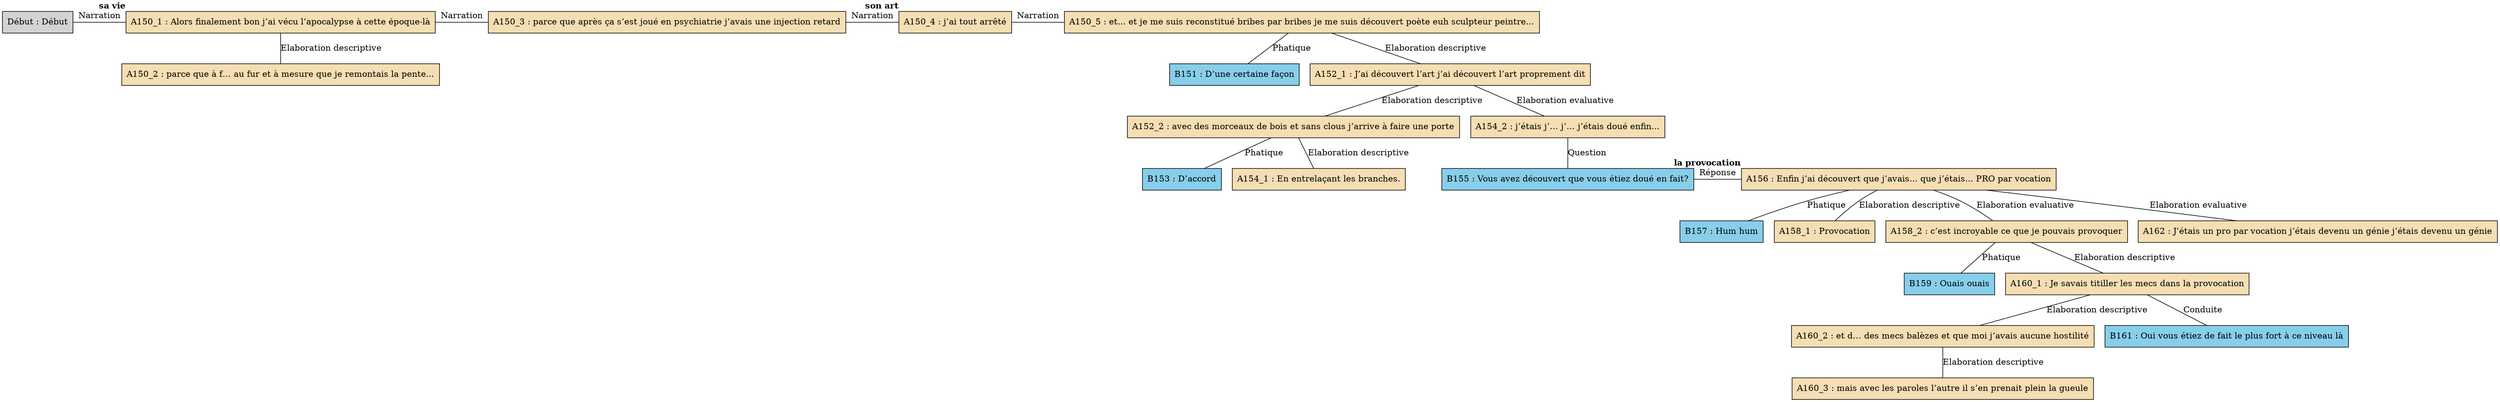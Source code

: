 digraph C05 {
	node [shape=box style=filled]
	"Début" [label="Début : Début" xlabel=""]
	A150_1 [label="A150_1 : Alors finalement bon j’ai vécu l’apocalypse à cette époque-là" fillcolor=wheat xlabel=<<B>sa vie</B>>]
	A150_2 [label="A150_2 : parce que à f… au fur et à mesure que je remontais la pente..." fillcolor=wheat xlabel=""]
	A150_3 [label="A150_3 : parce que après ça s’est joué en psychiatrie j’avais une injection retard" fillcolor=wheat xlabel=""]
	A150_4 [label="A150_4 : j’ai tout arrêté" fillcolor=wheat xlabel=<<B>son art</B>>]
	A150_5 [label="A150_5 : et... et je me suis reconstitué bribes par bribes je me suis découvert poète euh sculpteur peintre..." fillcolor=wheat xlabel=""]
	B151 [label="B151 : D’une certaine façon" fillcolor=skyblue xlabel=""]
	A152_1 [label="A152_1 : J’ai découvert l’art j’ai découvert l’art proprement dit" fillcolor=wheat xlabel=""]
	A152_2 [label="A152_2 : avec des morceaux de bois et sans clous j’arrive à faire une porte" fillcolor=wheat xlabel=""]
	B153 [label="B153 : D’accord" fillcolor=skyblue xlabel=""]
	A154_1 [label="A154_1 : En entrelaçant les branches." fillcolor=wheat xlabel=""]
	A154_2 [label="A154_2 : j’étais j’… j’… j’étais doué enfin..." fillcolor=wheat xlabel=""]
	B155 [label="B155 : Vous avez découvert que vous étiez doué en fait?" fillcolor=skyblue xlabel=""]
	A156 [label="A156 : Enfin j’ai découvert que j’avais... que j’étais... PRO par vocation" fillcolor=wheat xlabel=<<B>la provocation</B>>]
	B157 [label="B157 : Hum hum" fillcolor=skyblue xlabel=""]
	A158_1 [label="A158_1 : Provocation" fillcolor=wheat xlabel=""]
	A158_2 [label="A158_2 : c’est incroyable ce que je pouvais provoquer" fillcolor=wheat xlabel=""]
	B159 [label="B159 : Ouais ouais" fillcolor=skyblue xlabel=""]
	A160_1 [label="A160_1 : Je savais titiller les mecs dans la provocation" fillcolor=wheat xlabel=""]
	A160_2 [label="A160_2 : et d… des mecs balèzes et que moi j’avais aucune hostilité" fillcolor=wheat xlabel=""]
	A160_3 [label="A160_3 : mais avec les paroles l’autre il s’en prenait plein la gueule" fillcolor=wheat xlabel=""]
	B161 [label="B161 : Oui vous étiez de fait le plus fort à ce niveau là" fillcolor=skyblue xlabel=""]
	A162 [label="A162 : J’étais un pro par vocation j’étais devenu un génie j’étais devenu un génie" fillcolor=wheat xlabel=""]
	{
		rank=same
		"Début"
		A150_1
		"Début" -> A150_1 [label=Narration dir=none]
	}
	A150_1 -> A150_2 [label="Elaboration descriptive" dir=none]
	{
		rank=same
		A150_1
		A150_3
		A150_1 -> A150_3 [label=Narration dir=none]
	}
	{
		rank=same
		A150_3
		A150_4
		A150_3 -> A150_4 [label=Narration dir=none]
	}
	{
		rank=same
		A150_4
		A150_5
		A150_4 -> A150_5 [label=Narration dir=none]
	}
	A150_5 -> B151 [label=Phatique dir=none]
	A150_5 -> A152_1 [label="Elaboration descriptive" dir=none]
	A152_1 -> A152_2 [label="Elaboration descriptive" dir=none]
	A152_2 -> B153 [label=Phatique dir=none]
	A152_2 -> A154_1 [label="Elaboration descriptive" dir=none]
	A152_1 -> A154_2 [label="Elaboration evaluative" dir=none]
	A154_2 -> B155 [label=Question dir=none]
	{
		rank=same
		B155
		A156
		B155 -> A156 [label="Réponse" dir=none]
	}
	A156 -> B157 [label=Phatique dir=none]
	A156 -> A158_1 [label="Elaboration descriptive" dir=none]
	A156 -> A158_2 [label="Elaboration evaluative" dir=none]
	A158_2 -> B159 [label=Phatique dir=none]
	A158_2 -> A160_1 [label="Elaboration descriptive" dir=none]
	A160_1 -> A160_2 [label="Elaboration descriptive" dir=none]
	A160_2 -> A160_3 [label="Elaboration descriptive" dir=none]
	A160_1 -> B161 [label=Conduite dir=none]
	A156 -> A162 [label="Elaboration evaluative" dir=none]
}
